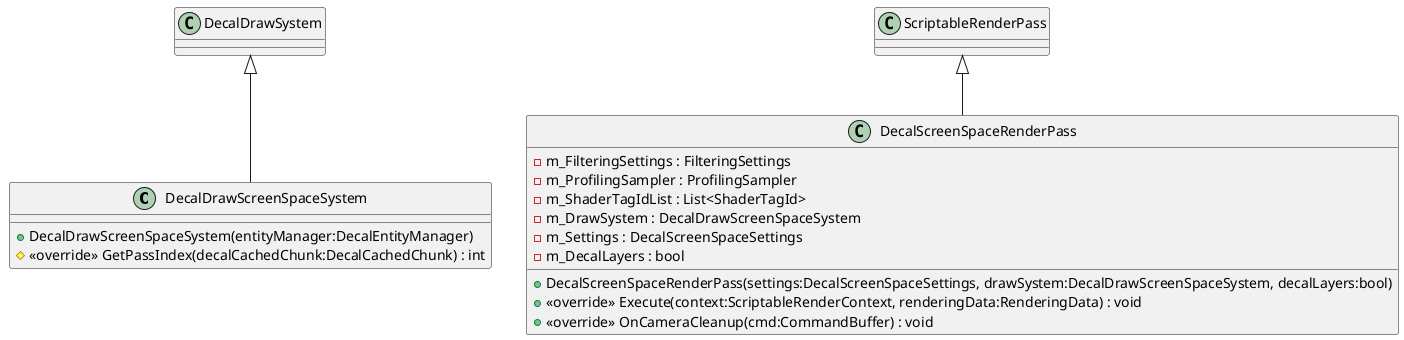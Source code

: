 @startuml
class DecalDrawScreenSpaceSystem {
    + DecalDrawScreenSpaceSystem(entityManager:DecalEntityManager)
    # <<override>> GetPassIndex(decalCachedChunk:DecalCachedChunk) : int
}
class DecalScreenSpaceRenderPass {
    - m_FilteringSettings : FilteringSettings
    - m_ProfilingSampler : ProfilingSampler
    - m_ShaderTagIdList : List<ShaderTagId>
    - m_DrawSystem : DecalDrawScreenSpaceSystem
    - m_Settings : DecalScreenSpaceSettings
    - m_DecalLayers : bool
    + DecalScreenSpaceRenderPass(settings:DecalScreenSpaceSettings, drawSystem:DecalDrawScreenSpaceSystem, decalLayers:bool)
    + <<override>> Execute(context:ScriptableRenderContext, renderingData:RenderingData) : void
    + <<override>> OnCameraCleanup(cmd:CommandBuffer) : void
}
DecalDrawSystem <|-- DecalDrawScreenSpaceSystem
ScriptableRenderPass <|-- DecalScreenSpaceRenderPass
@enduml
